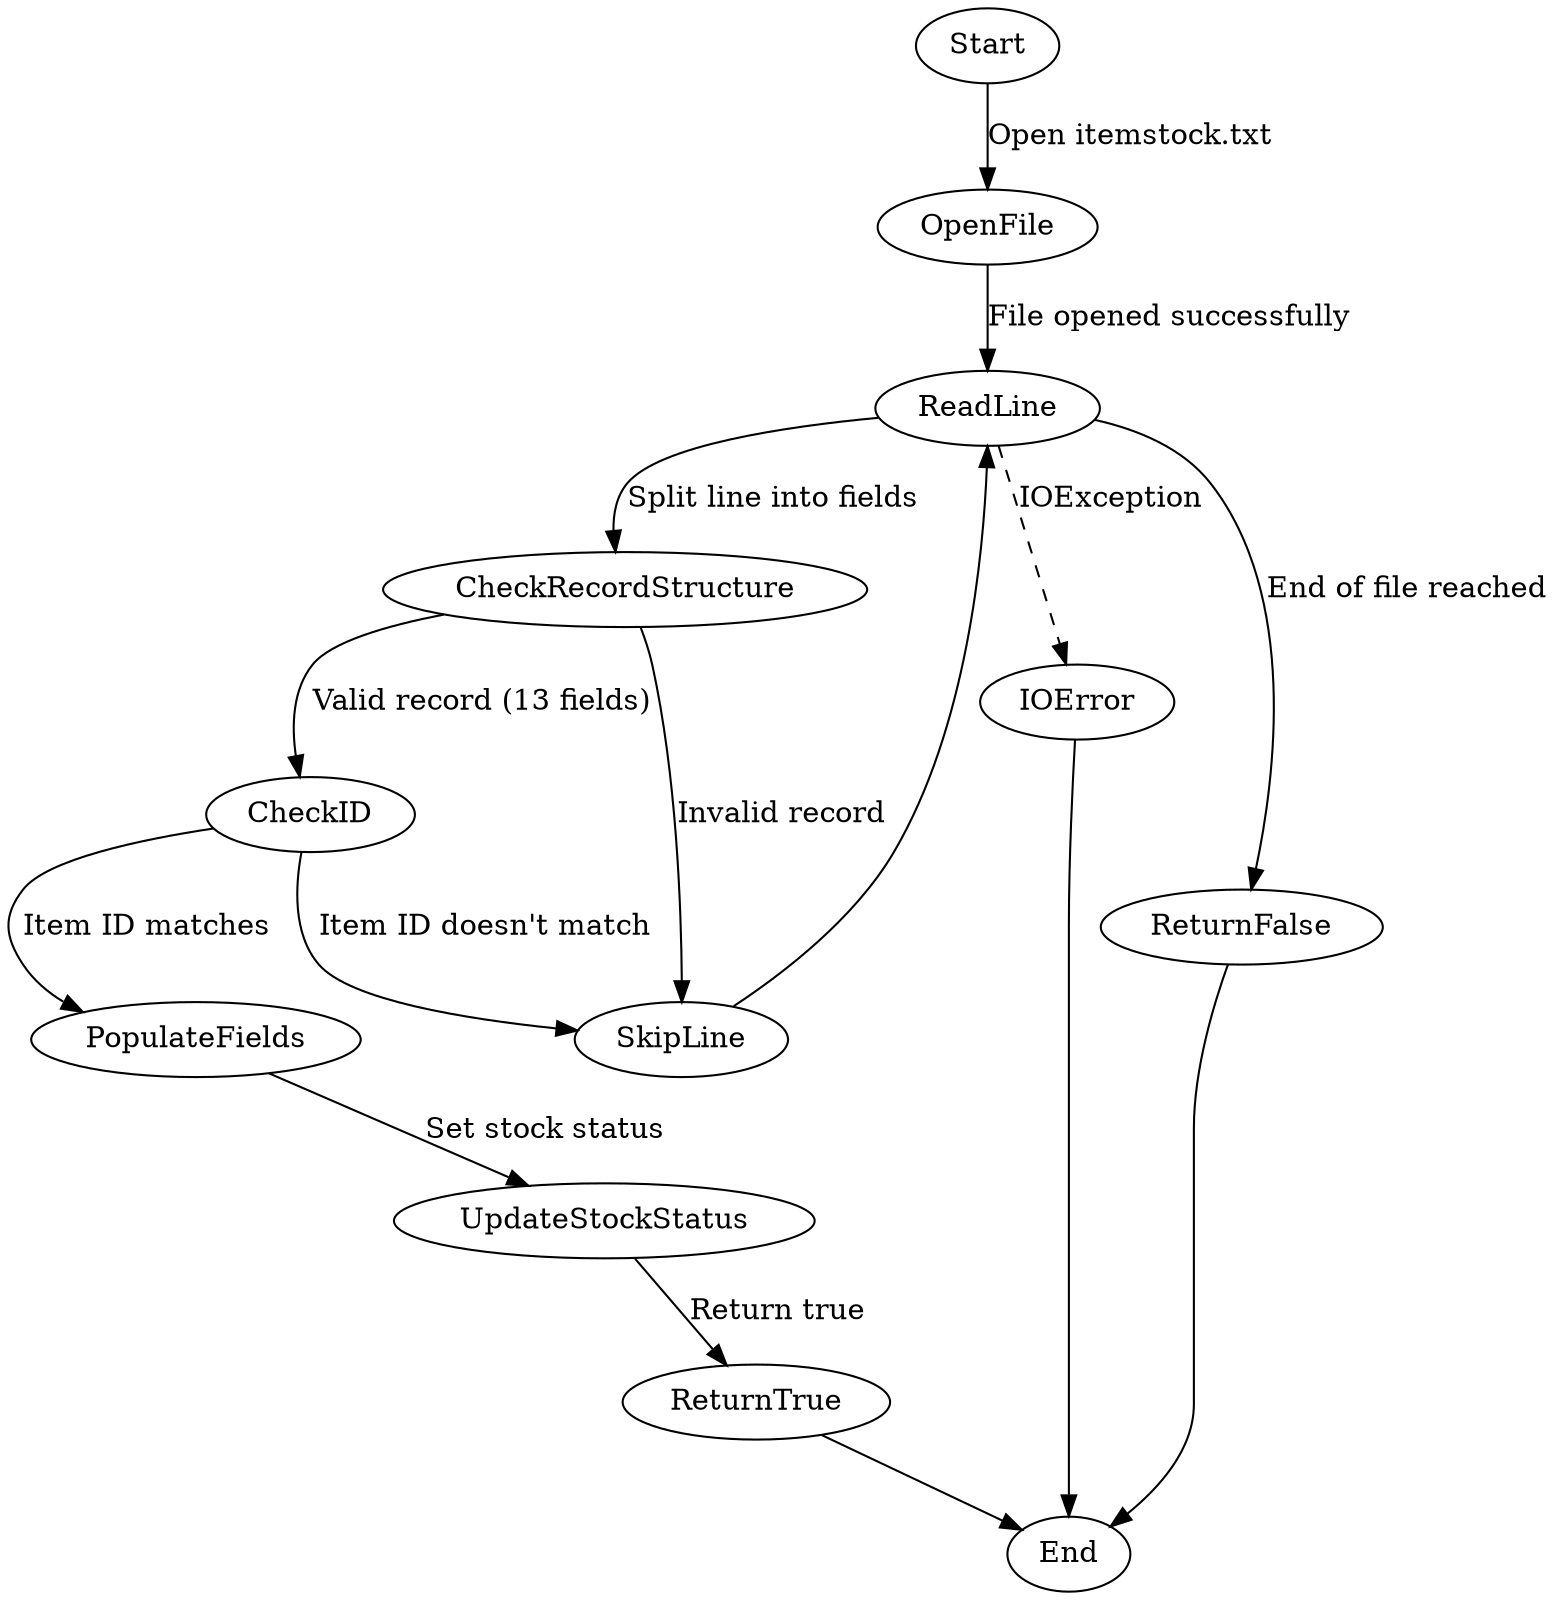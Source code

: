 digraph ReadFileGraph {
    Start -> OpenFile [label="Open itemstock.txt"];
    OpenFile -> ReadLine [label="File opened successfully"];
    ReadLine -> CheckRecordStructure [label="Split line into fields"];
    CheckRecordStructure -> CheckID [label="Valid record (13 fields)"];
    CheckID -> PopulateFields [label="Item ID matches"];
    PopulateFields -> UpdateStockStatus [label="Set stock status"];
    UpdateStockStatus -> ReturnTrue [label="Return true"];
    ReturnTrue -> End;

    CheckID -> SkipLine [label="Item ID doesn't match"];
    SkipLine -> ReadLine;

    CheckRecordStructure -> SkipLine [label="Invalid record"];
    
    ReadLine -> IOError [label="IOException", style=dashed];
    IOError -> End;

    ReadLine -> ReturnFalse [label="End of file reached"];
    ReturnFalse -> End;
}
